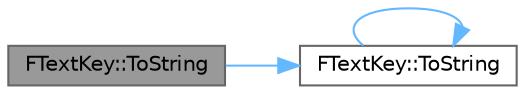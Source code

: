 digraph "FTextKey::ToString"
{
 // INTERACTIVE_SVG=YES
 // LATEX_PDF_SIZE
  bgcolor="transparent";
  edge [fontname=Helvetica,fontsize=10,labelfontname=Helvetica,labelfontsize=10];
  node [fontname=Helvetica,fontsize=10,shape=box,height=0.2,width=0.4];
  rankdir="LR";
  Node1 [id="Node000001",label="FTextKey::ToString",height=0.2,width=0.4,color="gray40", fillcolor="grey60", style="filled", fontcolor="black",tooltip=" "];
  Node1 -> Node2 [id="edge1_Node000001_Node000002",color="steelblue1",style="solid",tooltip=" "];
  Node2 [id="Node000002",label="FTextKey::ToString",height=0.2,width=0.4,color="grey40", fillcolor="white", style="filled",URL="$de/dec/classFTextKey.html#a9808d309771e11e15e612081dbed2a62",tooltip="Convert this text key back to its string representation."];
  Node2 -> Node2 [id="edge2_Node000002_Node000002",color="steelblue1",style="solid",tooltip=" "];
}
